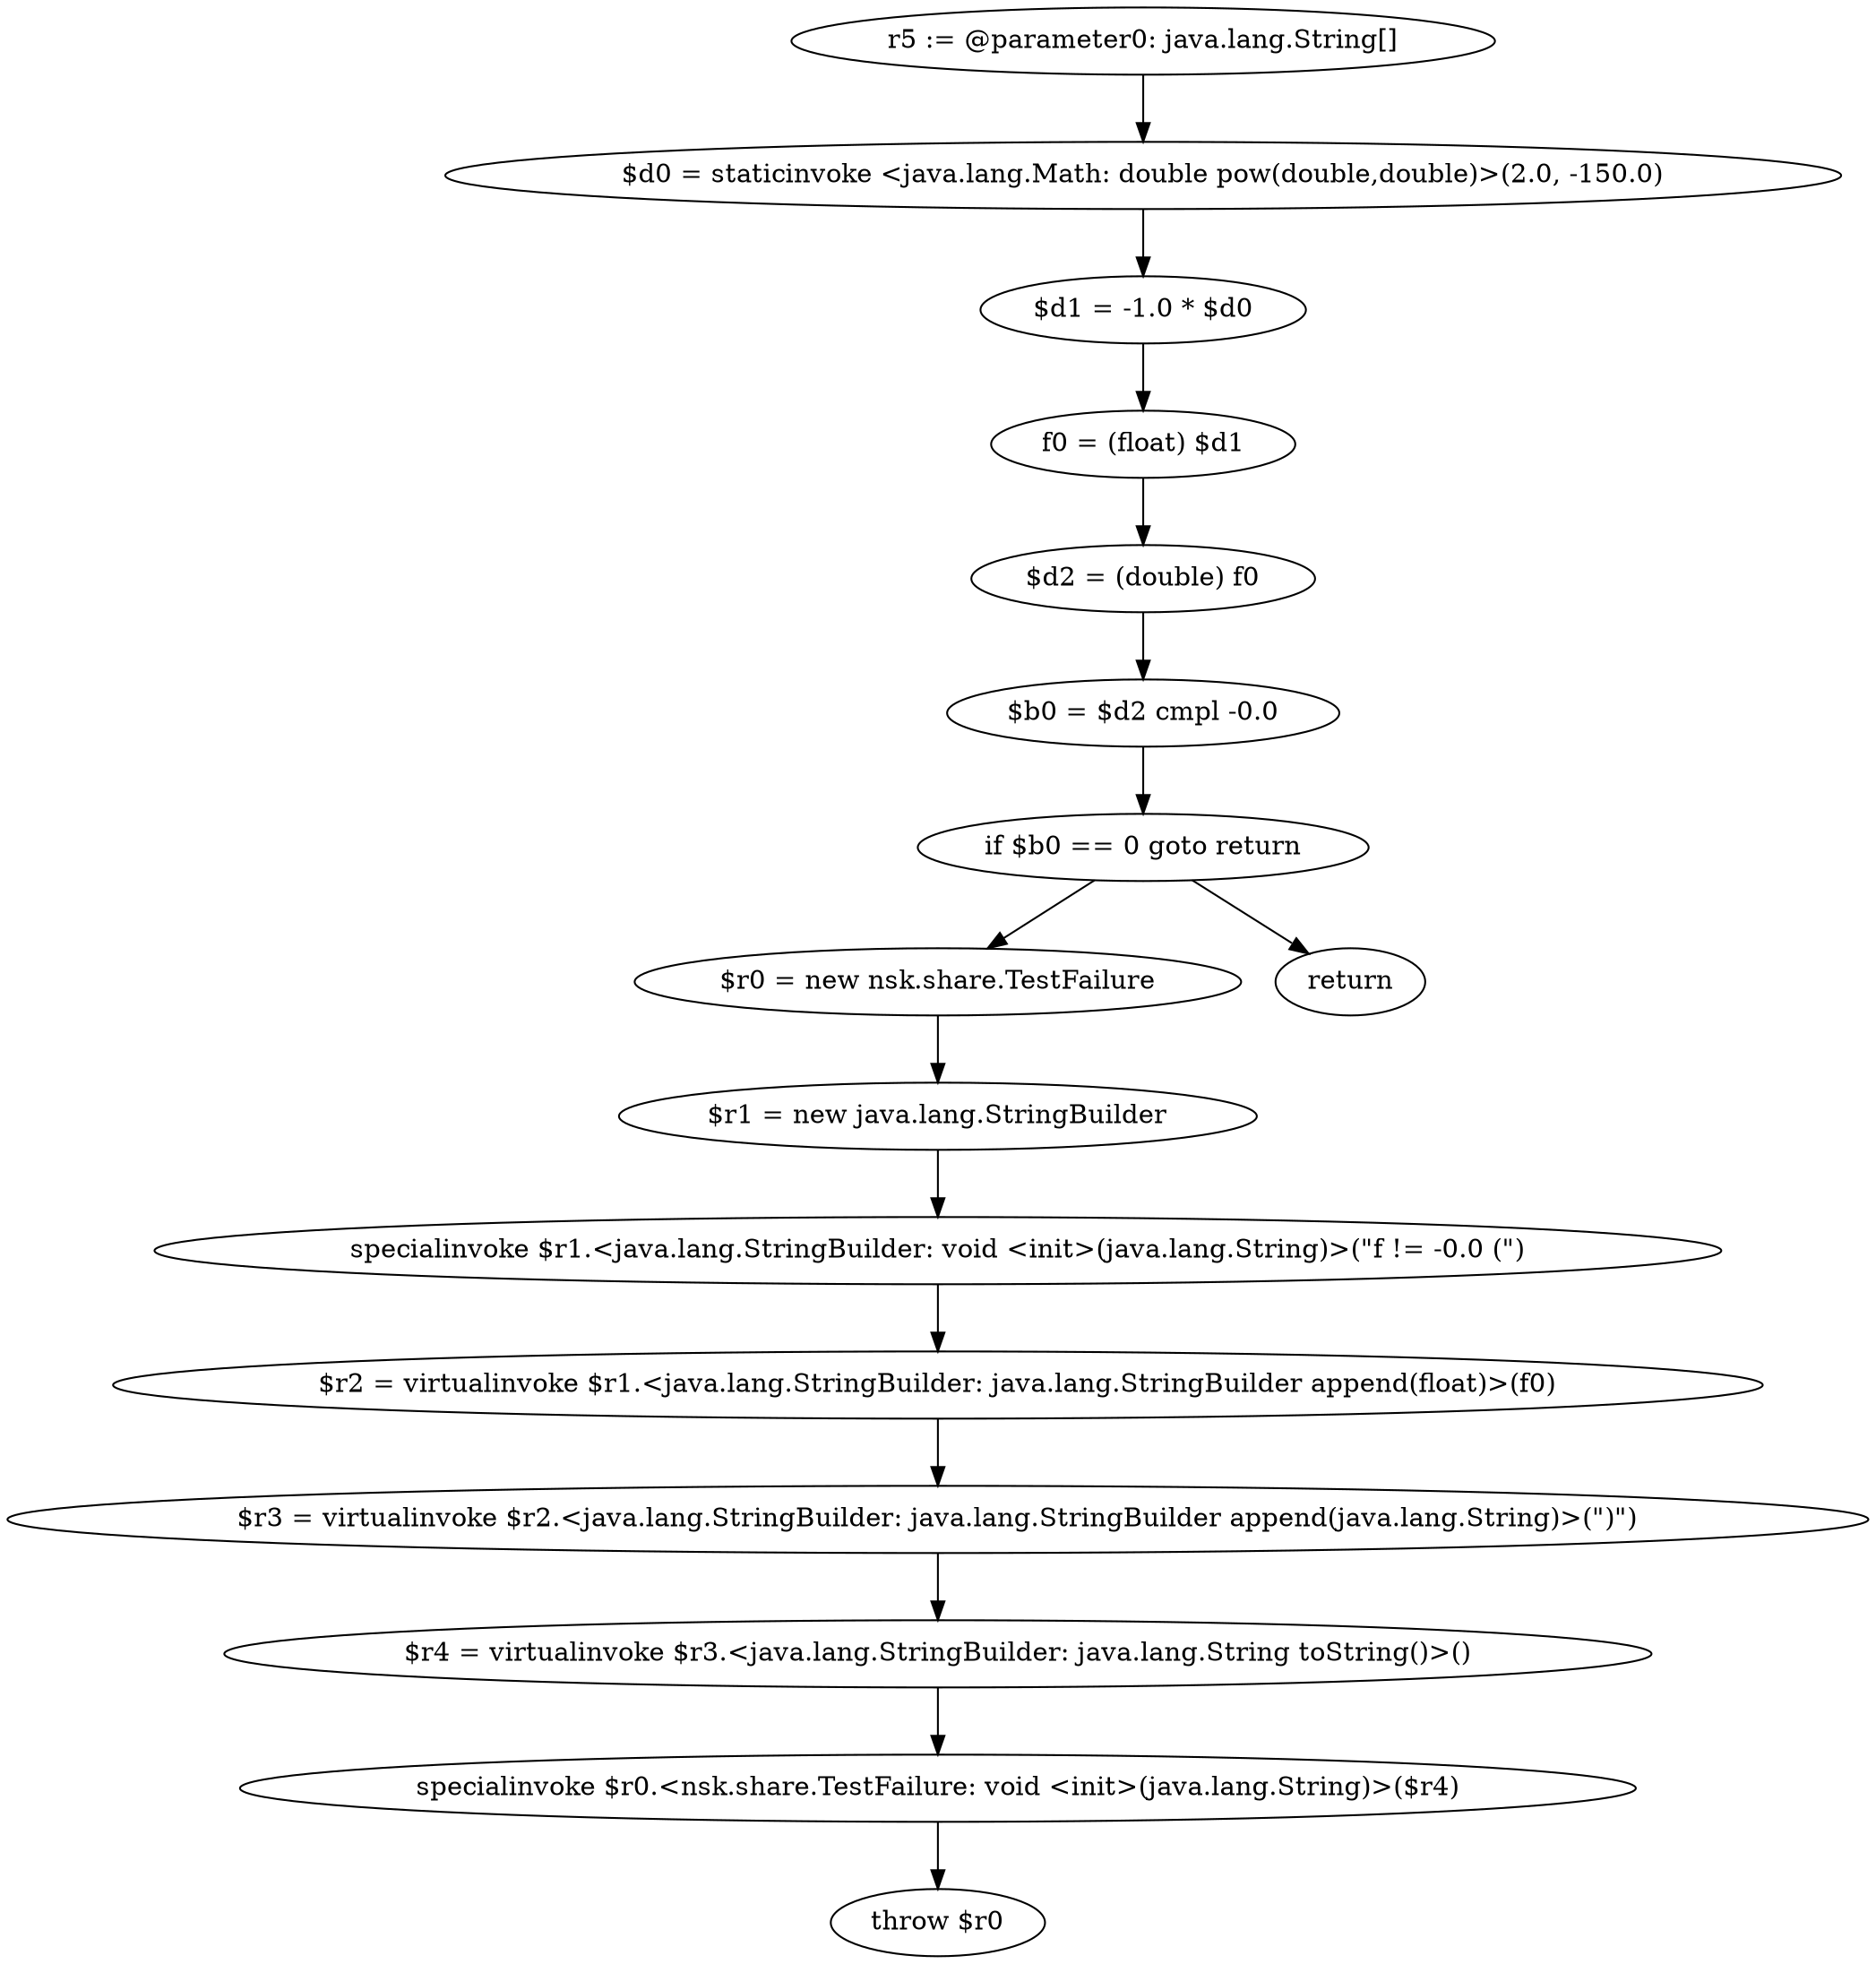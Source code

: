 digraph "unitGraph" {
    "r5 := @parameter0: java.lang.String[]"
    "$d0 = staticinvoke <java.lang.Math: double pow(double,double)>(2.0, -150.0)"
    "$d1 = -1.0 * $d0"
    "f0 = (float) $d1"
    "$d2 = (double) f0"
    "$b0 = $d2 cmpl -0.0"
    "if $b0 == 0 goto return"
    "$r0 = new nsk.share.TestFailure"
    "$r1 = new java.lang.StringBuilder"
    "specialinvoke $r1.<java.lang.StringBuilder: void <init>(java.lang.String)>(\"f != -0.0 (\")"
    "$r2 = virtualinvoke $r1.<java.lang.StringBuilder: java.lang.StringBuilder append(float)>(f0)"
    "$r3 = virtualinvoke $r2.<java.lang.StringBuilder: java.lang.StringBuilder append(java.lang.String)>(\")\")"
    "$r4 = virtualinvoke $r3.<java.lang.StringBuilder: java.lang.String toString()>()"
    "specialinvoke $r0.<nsk.share.TestFailure: void <init>(java.lang.String)>($r4)"
    "throw $r0"
    "return"
    "r5 := @parameter0: java.lang.String[]"->"$d0 = staticinvoke <java.lang.Math: double pow(double,double)>(2.0, -150.0)";
    "$d0 = staticinvoke <java.lang.Math: double pow(double,double)>(2.0, -150.0)"->"$d1 = -1.0 * $d0";
    "$d1 = -1.0 * $d0"->"f0 = (float) $d1";
    "f0 = (float) $d1"->"$d2 = (double) f0";
    "$d2 = (double) f0"->"$b0 = $d2 cmpl -0.0";
    "$b0 = $d2 cmpl -0.0"->"if $b0 == 0 goto return";
    "if $b0 == 0 goto return"->"$r0 = new nsk.share.TestFailure";
    "if $b0 == 0 goto return"->"return";
    "$r0 = new nsk.share.TestFailure"->"$r1 = new java.lang.StringBuilder";
    "$r1 = new java.lang.StringBuilder"->"specialinvoke $r1.<java.lang.StringBuilder: void <init>(java.lang.String)>(\"f != -0.0 (\")";
    "specialinvoke $r1.<java.lang.StringBuilder: void <init>(java.lang.String)>(\"f != -0.0 (\")"->"$r2 = virtualinvoke $r1.<java.lang.StringBuilder: java.lang.StringBuilder append(float)>(f0)";
    "$r2 = virtualinvoke $r1.<java.lang.StringBuilder: java.lang.StringBuilder append(float)>(f0)"->"$r3 = virtualinvoke $r2.<java.lang.StringBuilder: java.lang.StringBuilder append(java.lang.String)>(\")\")";
    "$r3 = virtualinvoke $r2.<java.lang.StringBuilder: java.lang.StringBuilder append(java.lang.String)>(\")\")"->"$r4 = virtualinvoke $r3.<java.lang.StringBuilder: java.lang.String toString()>()";
    "$r4 = virtualinvoke $r3.<java.lang.StringBuilder: java.lang.String toString()>()"->"specialinvoke $r0.<nsk.share.TestFailure: void <init>(java.lang.String)>($r4)";
    "specialinvoke $r0.<nsk.share.TestFailure: void <init>(java.lang.String)>($r4)"->"throw $r0";
}
